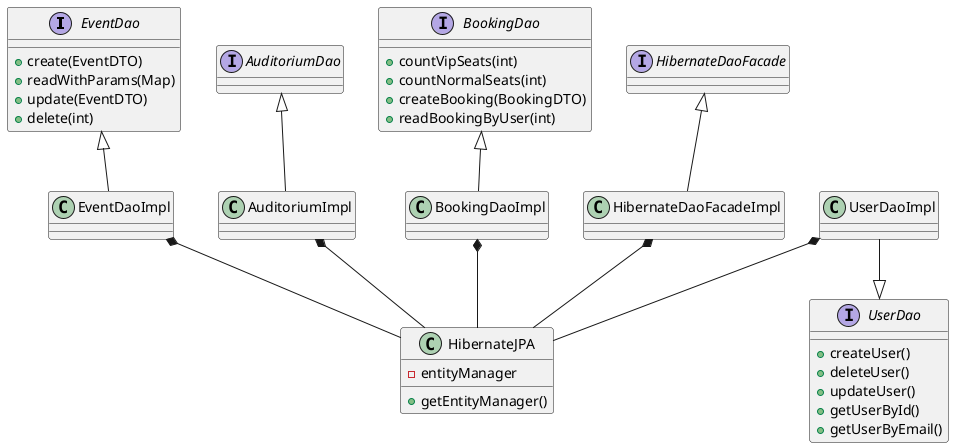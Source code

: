 @startuml

Interface EventDao {
    +create(EventDTO)
    +readWithParams(Map)
    +update(EventDTO)
    +delete(int)
}

Interface UserDao{
    +createUser()
    +deleteUser()
    +updateUser()
    +getUserById()
    +getUserByEmail()
}
Interface BookingDao {
    + countVipSeats(int)
    +countNormalSeats(int)
    +createBooking(BookingDTO)
    +readBookingByUser(int)
}
Interface AuditoriumDao
Interface HibernateDaoFacade

class HibernateJPA {
    -entityManager
    +getEntityManager()
}


UserDaoImpl--|>UserDao
AuditoriumDao<|--AuditoriumImpl
BookingDao<|--BookingDaoImpl
EventDao<|--EventDaoImpl
HibernateDaoFacade<|--HibernateDaoFacadeImpl


UserDaoImpl*--HibernateJPA
AuditoriumImpl*--HibernateJPA
BookingDaoImpl*--HibernateJPA
EventDaoImpl*--HibernateJPA
HibernateDaoFacadeImpl*--HibernateJPA

@enduml